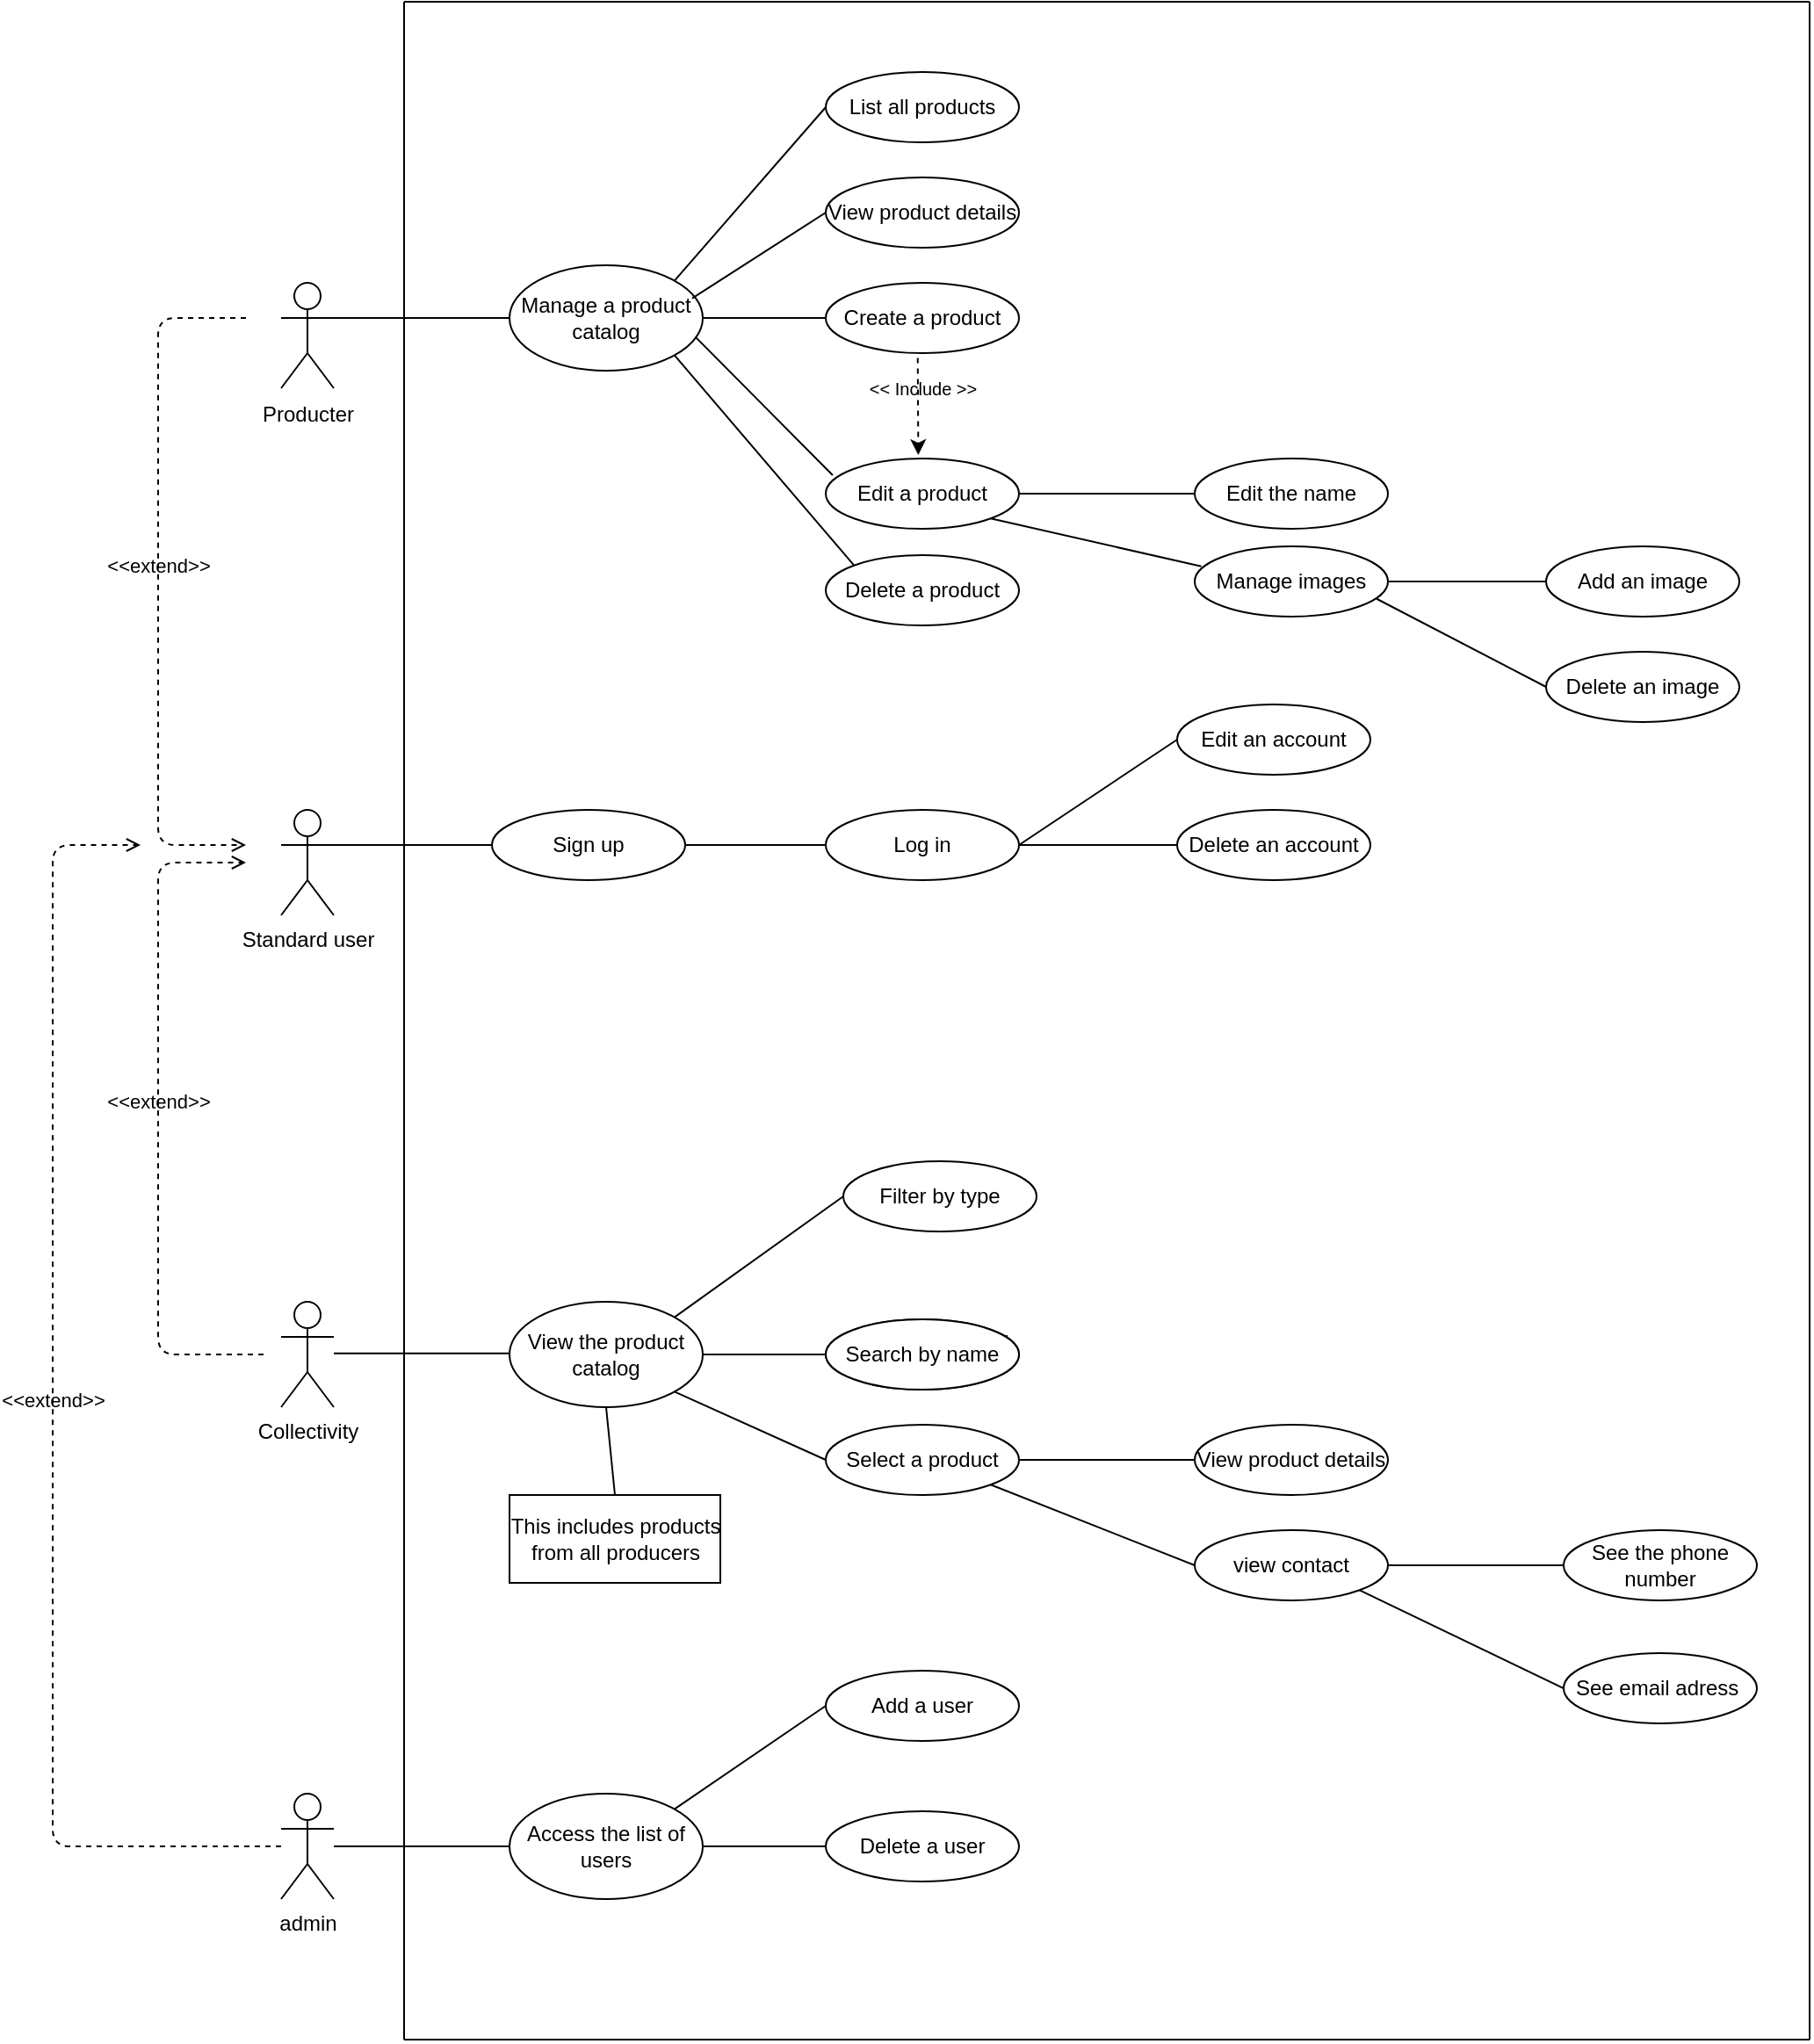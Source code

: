 <mxfile>
    <diagram id="OSmLDwIB5TuyYWbQwFw7" name="Page-1">
        <mxGraphModel dx="2836" dy="1937" grid="1" gridSize="10" guides="1" tooltips="1" connect="1" arrows="1" fold="1" page="1" pageScale="1" pageWidth="850" pageHeight="1100" math="0" shadow="0">
            <root>
                <mxCell id="0"/>
                <mxCell id="1" parent="0"/>
                <mxCell id="2" value="" style="shape=umlActor;verticalLabelPosition=bottom;verticalAlign=top;html=1;outlineConnect=0;" parent="1" vertex="1">
                    <mxGeometry x="-710" y="80" width="30" height="60" as="geometry"/>
                </mxCell>
                <mxCell id="3" value="Standard user" style="shape=umlActor;verticalLabelPosition=bottom;verticalAlign=top;html=1;outlineConnect=0;" parent="1" vertex="1">
                    <mxGeometry x="-710" y="380" width="30" height="60" as="geometry"/>
                </mxCell>
                <mxCell id="4" value="Collectivity" style="shape=umlActor;verticalLabelPosition=bottom;verticalAlign=top;html=1;outlineConnect=0;" parent="1" vertex="1">
                    <mxGeometry x="-710" y="660" width="30" height="60" as="geometry"/>
                </mxCell>
                <mxCell id="7" value="Producter" style="text;html=1;align=center;verticalAlign=middle;resizable=0;points=[];autosize=1;strokeColor=none;fillColor=none;" parent="1" vertex="1">
                    <mxGeometry x="-735" y="140" width="80" height="30" as="geometry"/>
                </mxCell>
                <mxCell id="19" value="" style="endArrow=none;html=1;exitX=1;exitY=0.333;exitDx=0;exitDy=0;exitPerimeter=0;" parent="1" source="3" edge="1">
                    <mxGeometry width="50" height="50" relative="1" as="geometry">
                        <mxPoint x="-480" y="330" as="sourcePoint"/>
                        <mxPoint x="-580.0" y="400" as="targetPoint"/>
                        <Array as="points">
                            <mxPoint x="-650" y="400"/>
                        </Array>
                    </mxGeometry>
                </mxCell>
                <mxCell id="22" value="" style="endArrow=none;html=1;exitX=1;exitY=0.333;exitDx=0;exitDy=0;exitPerimeter=0;" parent="1" source="2" edge="1">
                    <mxGeometry width="50" height="50" relative="1" as="geometry">
                        <mxPoint x="-480" y="330" as="sourcePoint"/>
                        <mxPoint x="-580" y="100" as="targetPoint"/>
                    </mxGeometry>
                </mxCell>
                <mxCell id="25" value="Manage a product catalog" style="ellipse;whiteSpace=wrap;html=1;" parent="1" vertex="1">
                    <mxGeometry x="-580" y="70" width="110" height="60" as="geometry"/>
                </mxCell>
                <mxCell id="26" value="View the product catalog" style="ellipse;whiteSpace=wrap;html=1;" parent="1" vertex="1">
                    <mxGeometry x="-580" y="660" width="110" height="60" as="geometry"/>
                </mxCell>
                <mxCell id="27" value="" style="endArrow=none;html=1;exitX=1;exitY=0.333;exitDx=0;exitDy=0;exitPerimeter=0;" parent="1" edge="1">
                    <mxGeometry width="50" height="50" relative="1" as="geometry">
                        <mxPoint x="-680" y="689.41" as="sourcePoint"/>
                        <mxPoint x="-580" y="689.41" as="targetPoint"/>
                    </mxGeometry>
                </mxCell>
                <mxCell id="29" value="" style="endArrow=none;html=1;exitX=1;exitY=0;exitDx=0;exitDy=0;entryX=0;entryY=0.5;entryDx=0;entryDy=0;" parent="1" source="25" target="30" edge="1">
                    <mxGeometry width="50" height="50" relative="1" as="geometry">
                        <mxPoint x="-475" y="90" as="sourcePoint"/>
                        <mxPoint x="-400" y="40" as="targetPoint"/>
                    </mxGeometry>
                </mxCell>
                <mxCell id="30" value="List all products" style="ellipse;whiteSpace=wrap;html=1;" parent="1" vertex="1">
                    <mxGeometry x="-400" y="-40" width="110" height="40" as="geometry"/>
                </mxCell>
                <mxCell id="31" value="" style="endArrow=none;html=1;exitX=1;exitY=0;exitDx=0;exitDy=0;entryX=0;entryY=0.5;entryDx=0;entryDy=0;" parent="1" target="32" edge="1">
                    <mxGeometry width="50" height="50" relative="1" as="geometry">
                        <mxPoint x="-476.039" y="88.825" as="sourcePoint"/>
                        <mxPoint x="-390" y="80" as="targetPoint"/>
                    </mxGeometry>
                </mxCell>
                <mxCell id="32" value="View product details" style="ellipse;whiteSpace=wrap;html=1;" parent="1" vertex="1">
                    <mxGeometry x="-400" y="20" width="110" height="40" as="geometry"/>
                </mxCell>
                <mxCell id="33" value="" style="endArrow=none;html=1;exitX=1;exitY=0.5;exitDx=0;exitDy=0;entryX=0;entryY=0.5;entryDx=0;entryDy=0;" parent="1" source="25" target="34" edge="1">
                    <mxGeometry width="50" height="50" relative="1" as="geometry">
                        <mxPoint x="-476.039" y="88.825" as="sourcePoint"/>
                        <mxPoint x="-400" y="100" as="targetPoint"/>
                    </mxGeometry>
                </mxCell>
                <mxCell id="34" value="Create a product" style="ellipse;whiteSpace=wrap;html=1;" parent="1" vertex="1">
                    <mxGeometry x="-400" y="80" width="110" height="40" as="geometry"/>
                </mxCell>
                <mxCell id="35" value="" style="endArrow=none;html=1;entryX=0.036;entryY=0.238;entryDx=0;entryDy=0;entryPerimeter=0;exitX=0.961;exitY=0.678;exitDx=0;exitDy=0;exitPerimeter=0;" parent="1" source="25" target="36" edge="1">
                    <mxGeometry width="50" height="50" relative="1" as="geometry">
                        <mxPoint x="-460" y="110" as="sourcePoint"/>
                        <mxPoint x="-400" y="150" as="targetPoint"/>
                    </mxGeometry>
                </mxCell>
                <mxCell id="36" value="Edit a product" style="ellipse;whiteSpace=wrap;html=1;" parent="1" vertex="1">
                    <mxGeometry x="-400" y="180" width="110" height="40" as="geometry"/>
                </mxCell>
                <mxCell id="37" value="" style="endArrow=none;html=1;exitX=1;exitY=1;exitDx=0;exitDy=0;entryX=0;entryY=0;entryDx=0;entryDy=0;" parent="1" source="25" target="38" edge="1">
                    <mxGeometry width="50" height="50" relative="1" as="geometry">
                        <mxPoint x="-472.907" y="129.309" as="sourcePoint"/>
                        <mxPoint x="-420" y="190" as="targetPoint"/>
                    </mxGeometry>
                </mxCell>
                <mxCell id="38" value="Delete a product" style="ellipse;whiteSpace=wrap;html=1;" parent="1" vertex="1">
                    <mxGeometry x="-400" y="235" width="110" height="40" as="geometry"/>
                </mxCell>
                <mxCell id="40" value="" style="endArrow=none;html=1;entryX=0;entryY=0.5;entryDx=0;entryDy=0;" parent="1" source="36" target="41" edge="1">
                    <mxGeometry width="50" height="50" relative="1" as="geometry">
                        <mxPoint x="-300" y="180" as="sourcePoint"/>
                        <mxPoint x="-200" y="140" as="targetPoint"/>
                    </mxGeometry>
                </mxCell>
                <mxCell id="41" value="Edit the name" style="ellipse;whiteSpace=wrap;html=1;" parent="1" vertex="1">
                    <mxGeometry x="-190" y="180" width="110" height="40" as="geometry"/>
                </mxCell>
                <mxCell id="42" value="" style="endArrow=none;html=1;entryX=0.034;entryY=0.285;entryDx=0;entryDy=0;entryPerimeter=0;exitX=1;exitY=1;exitDx=0;exitDy=0;" parent="1" source="36" target="43" edge="1">
                    <mxGeometry width="50" height="50" relative="1" as="geometry">
                        <mxPoint x="-300" y="180" as="sourcePoint"/>
                        <mxPoint x="-220" y="200" as="targetPoint"/>
                    </mxGeometry>
                </mxCell>
                <mxCell id="43" value="Manage images" style="ellipse;whiteSpace=wrap;html=1;" parent="1" vertex="1">
                    <mxGeometry x="-190" y="230" width="110" height="40" as="geometry"/>
                </mxCell>
                <mxCell id="45" value="" style="endArrow=none;html=1;entryX=0;entryY=0.5;entryDx=0;entryDy=0;exitX=1;exitY=0.5;exitDx=0;exitDy=0;" parent="1" source="43" target="46" edge="1">
                    <mxGeometry width="50" height="50" relative="1" as="geometry">
                        <mxPoint x="-70" y="240" as="sourcePoint"/>
                        <mxPoint x="10" y="239" as="targetPoint"/>
                    </mxGeometry>
                </mxCell>
                <mxCell id="46" value="Add an image" style="ellipse;whiteSpace=wrap;html=1;" parent="1" vertex="1">
                    <mxGeometry x="10" y="230" width="110" height="40" as="geometry"/>
                </mxCell>
                <mxCell id="47" value="" style="endArrow=none;html=1;exitX=0.942;exitY=0.747;exitDx=0;exitDy=0;exitPerimeter=0;entryX=0;entryY=0.5;entryDx=0;entryDy=0;" parent="1" source="43" target="48" edge="1">
                    <mxGeometry width="50" height="50" relative="1" as="geometry">
                        <mxPoint x="-70" y="250" as="sourcePoint"/>
                        <mxPoint x="10" y="290" as="targetPoint"/>
                    </mxGeometry>
                </mxCell>
                <mxCell id="48" value="Delete an image" style="ellipse;whiteSpace=wrap;html=1;" parent="1" vertex="1">
                    <mxGeometry x="10" y="290" width="110" height="40" as="geometry"/>
                </mxCell>
                <mxCell id="51" value="&lt;font style=&quot;font-size: 10px;&quot;&gt;&amp;lt;&amp;lt; Include &amp;gt;&amp;gt;&lt;/font&gt;" style="text;html=1;align=center;verticalAlign=middle;resizable=0;points=[];autosize=1;strokeColor=none;fillColor=none;strokeWidth=0;spacing=0;" parent="1" vertex="1">
                    <mxGeometry x="-385" y="130" width="80" height="20" as="geometry"/>
                </mxCell>
                <mxCell id="55" value="" style="endArrow=classic;html=1;fontSize=10;exitX=0.476;exitY=1.069;exitDx=0;exitDy=0;exitPerimeter=0;entryX=0.479;entryY=-0.049;entryDx=0;entryDy=0;entryPerimeter=0;dashed=1;" parent="1" source="34" target="36" edge="1">
                    <mxGeometry width="50" height="50" relative="1" as="geometry">
                        <mxPoint x="-310" y="160" as="sourcePoint"/>
                        <mxPoint x="-260" y="110" as="targetPoint"/>
                    </mxGeometry>
                </mxCell>
                <mxCell id="60" value="" style="endArrow=none;html=1;entryX=0;entryY=0.5;entryDx=0;entryDy=0;exitX=0;exitY=0.5;exitDx=0;exitDy=0;" parent="1" source="63" target="61" edge="1">
                    <mxGeometry width="50" height="50" relative="1" as="geometry">
                        <mxPoint x="-590" y="400" as="sourcePoint"/>
                        <mxPoint x="-400" y="350" as="targetPoint"/>
                    </mxGeometry>
                </mxCell>
                <mxCell id="62" value="" style="endArrow=none;html=1;entryX=0;entryY=0.5;entryDx=0;entryDy=0;startArrow=none;" parent="1" source="61" target="63" edge="1">
                    <mxGeometry width="50" height="50" relative="1" as="geometry">
                        <mxPoint x="-590" y="400" as="sourcePoint"/>
                        <mxPoint x="-400" y="400" as="targetPoint"/>
                    </mxGeometry>
                </mxCell>
                <mxCell id="63" value="Log in" style="ellipse;whiteSpace=wrap;html=1;" parent="1" vertex="1">
                    <mxGeometry x="-400" y="380" width="110" height="40" as="geometry"/>
                </mxCell>
                <mxCell id="64" value="" style="endArrow=none;html=1;exitX=1;exitY=0.5;exitDx=0;exitDy=0;entryX=0;entryY=0.5;entryDx=0;entryDy=0;" parent="1" source="63" target="65" edge="1">
                    <mxGeometry width="50" height="50" relative="1" as="geometry">
                        <mxPoint x="-496" y="425" as="sourcePoint"/>
                        <mxPoint x="-400" y="460" as="targetPoint"/>
                    </mxGeometry>
                </mxCell>
                <mxCell id="65" value="Edit an account" style="ellipse;whiteSpace=wrap;html=1;" parent="1" vertex="1">
                    <mxGeometry x="-200" y="320" width="110" height="40" as="geometry"/>
                </mxCell>
                <mxCell id="66" value="" style="endArrow=none;html=1;exitX=1;exitY=0.5;exitDx=0;exitDy=0;entryX=0;entryY=0.5;entryDx=0;entryDy=0;" parent="1" source="26" target="67" edge="1">
                    <mxGeometry width="50" height="50" relative="1" as="geometry">
                        <mxPoint x="-471.109" y="678.787" as="sourcePoint"/>
                        <mxPoint x="-400" y="690" as="targetPoint"/>
                        <Array as="points">
                            <mxPoint x="-440" y="690"/>
                        </Array>
                    </mxGeometry>
                </mxCell>
                <mxCell id="67" value="List the products" style="ellipse;whiteSpace=wrap;html=1;" parent="1" vertex="1">
                    <mxGeometry x="-400" y="670" width="110" height="40" as="geometry"/>
                </mxCell>
                <mxCell id="69" value="" style="endArrow=none;html=1;entryX=0;entryY=0.5;entryDx=0;entryDy=0;exitX=1;exitY=1;exitDx=0;exitDy=0;" parent="1" source="26" target="70" edge="1">
                    <mxGeometry width="50" height="50" relative="1" as="geometry">
                        <mxPoint x="-481" y="710" as="sourcePoint"/>
                        <mxPoint x="-410" y="740" as="targetPoint"/>
                    </mxGeometry>
                </mxCell>
                <mxCell id="70" value="Select a product" style="ellipse;whiteSpace=wrap;html=1;" parent="1" vertex="1">
                    <mxGeometry x="-400" y="730" width="110" height="40" as="geometry"/>
                </mxCell>
                <mxCell id="72" value="" style="endArrow=none;html=1;exitX=0.941;exitY=0.236;exitDx=0;exitDy=0;exitPerimeter=0;entryX=0;entryY=0.5;entryDx=0;entryDy=0;" parent="1" source="67" target="73" edge="1">
                    <mxGeometry width="50" height="50" relative="1" as="geometry">
                        <mxPoint x="-289.999" y="681.213" as="sourcePoint"/>
                        <mxPoint x="-190" y="630" as="targetPoint"/>
                    </mxGeometry>
                </mxCell>
                <mxCell id="73" value="Search by name" style="ellipse;whiteSpace=wrap;html=1;" parent="1" vertex="1">
                    <mxGeometry x="-400" y="670" width="110" height="40" as="geometry"/>
                </mxCell>
                <mxCell id="74" value="" style="endArrow=none;html=1;entryX=0;entryY=0.5;entryDx=0;entryDy=0;exitX=1;exitY=0;exitDx=0;exitDy=0;" parent="1" source="26" target="75" edge="1">
                    <mxGeometry width="50" height="50" relative="1" as="geometry">
                        <mxPoint x="-270" y="690" as="sourcePoint"/>
                        <mxPoint x="-190" y="689" as="targetPoint"/>
                    </mxGeometry>
                </mxCell>
                <mxCell id="75" value="Filter by type" style="ellipse;whiteSpace=wrap;html=1;" parent="1" vertex="1">
                    <mxGeometry x="-390" y="580" width="110" height="40" as="geometry"/>
                </mxCell>
                <mxCell id="76" value="" style="endArrow=none;html=1;entryX=0;entryY=0.5;entryDx=0;entryDy=0;exitX=1;exitY=0.5;exitDx=0;exitDy=0;" parent="1" source="70" target="77" edge="1">
                    <mxGeometry width="50" height="50" relative="1" as="geometry">
                        <mxPoint x="-270" y="750" as="sourcePoint"/>
                        <mxPoint x="-190" y="750" as="targetPoint"/>
                    </mxGeometry>
                </mxCell>
                <mxCell id="77" value="View product details" style="ellipse;whiteSpace=wrap;html=1;" parent="1" vertex="1">
                    <mxGeometry x="-190" y="730" width="110" height="40" as="geometry"/>
                </mxCell>
                <mxCell id="78" value="" style="endArrow=none;html=1;exitX=1;exitY=1;exitDx=0;exitDy=0;entryX=0;entryY=0.5;entryDx=0;entryDy=0;" parent="1" source="70" target="79" edge="1">
                    <mxGeometry width="50" height="50" relative="1" as="geometry">
                        <mxPoint x="-290" y="769" as="sourcePoint"/>
                        <mxPoint x="-190" y="800" as="targetPoint"/>
                    </mxGeometry>
                </mxCell>
                <mxCell id="79" value="view contact" style="ellipse;whiteSpace=wrap;html=1;" parent="1" vertex="1">
                    <mxGeometry x="-190" y="790" width="110" height="40" as="geometry"/>
                </mxCell>
                <mxCell id="80" value="" style="endArrow=none;html=1;entryX=0;entryY=0.5;entryDx=0;entryDy=0;" parent="1" source="79" target="81" edge="1">
                    <mxGeometry width="50" height="50" relative="1" as="geometry">
                        <mxPoint x="-80" y="809.41" as="sourcePoint"/>
                        <mxPoint x="20" y="809.41" as="targetPoint"/>
                    </mxGeometry>
                </mxCell>
                <mxCell id="81" value="See the phone number" style="ellipse;whiteSpace=wrap;html=1;" parent="1" vertex="1">
                    <mxGeometry x="20" y="790" width="110" height="40" as="geometry"/>
                </mxCell>
                <mxCell id="82" value="" style="endArrow=none;html=1;exitX=1;exitY=1;exitDx=0;exitDy=0;entryX=0;entryY=0.5;entryDx=0;entryDy=0;" parent="1" source="79" target="83" edge="1">
                    <mxGeometry width="50" height="50" relative="1" as="geometry">
                        <mxPoint x="-70" y="820" as="sourcePoint"/>
                        <mxPoint x="20" y="880" as="targetPoint"/>
                    </mxGeometry>
                </mxCell>
                <mxCell id="83" value="See email adress&amp;nbsp;" style="ellipse;whiteSpace=wrap;html=1;" parent="1" vertex="1">
                    <mxGeometry x="20" y="860" width="110" height="40" as="geometry"/>
                </mxCell>
                <mxCell id="85" value="admin" style="shape=umlActor;verticalLabelPosition=bottom;verticalAlign=top;html=1;outlineConnect=0;" parent="1" vertex="1">
                    <mxGeometry x="-710" y="940" width="30" height="60" as="geometry"/>
                </mxCell>
                <mxCell id="86" value="&amp;lt;&amp;lt;extend&amp;gt;&amp;gt;" style="html=1;verticalAlign=bottom;labelBackgroundColor=none;endArrow=open;endFill=0;dashed=1;" parent="1" edge="1" source="85">
                    <mxGeometry width="160" relative="1" as="geometry">
                        <mxPoint x="-710" y="980" as="sourcePoint"/>
                        <mxPoint x="-790" y="400" as="targetPoint"/>
                        <Array as="points">
                            <mxPoint x="-840" y="970"/>
                            <mxPoint x="-840" y="400"/>
                        </Array>
                    </mxGeometry>
                </mxCell>
                <mxCell id="90" value="&amp;lt;&amp;lt;extend&amp;gt;&amp;gt;" style="html=1;verticalAlign=bottom;labelBackgroundColor=none;endArrow=open;endFill=0;dashed=1;" parent="1" edge="1">
                    <mxGeometry width="160" relative="1" as="geometry">
                        <mxPoint x="-720" y="690" as="sourcePoint"/>
                        <mxPoint x="-730" y="410" as="targetPoint"/>
                        <Array as="points">
                            <mxPoint x="-780" y="690"/>
                            <mxPoint x="-780" y="410"/>
                        </Array>
                    </mxGeometry>
                </mxCell>
                <mxCell id="91" value="&amp;lt;&amp;lt;extend&amp;gt;&amp;gt;" style="html=1;verticalAlign=bottom;labelBackgroundColor=none;endArrow=open;endFill=0;dashed=1;" parent="1" edge="1">
                    <mxGeometry width="160" relative="1" as="geometry">
                        <mxPoint x="-730" y="100" as="sourcePoint"/>
                        <mxPoint x="-730" y="400" as="targetPoint"/>
                        <Array as="points">
                            <mxPoint x="-780" y="100"/>
                            <mxPoint x="-780" y="400"/>
                        </Array>
                    </mxGeometry>
                </mxCell>
                <mxCell id="92" value="This includes products &lt;br&gt;from all producers" style="html=1;" parent="1" vertex="1">
                    <mxGeometry x="-580" y="770" width="120" height="50" as="geometry"/>
                </mxCell>
                <mxCell id="94" value="" style="endArrow=none;html=1;exitX=0.5;exitY=0;exitDx=0;exitDy=0;entryX=0.5;entryY=1;entryDx=0;entryDy=0;" parent="1" source="92" target="26" edge="1">
                    <mxGeometry width="50" height="50" relative="1" as="geometry">
                        <mxPoint x="-450" y="910" as="sourcePoint"/>
                        <mxPoint x="-400" y="860" as="targetPoint"/>
                    </mxGeometry>
                </mxCell>
                <mxCell id="95" value="Access the list of users" style="ellipse;whiteSpace=wrap;html=1;" parent="1" vertex="1">
                    <mxGeometry x="-580" y="940" width="110" height="60" as="geometry"/>
                </mxCell>
                <mxCell id="96" value="" style="endArrow=none;html=1;entryX=0;entryY=0.5;entryDx=0;entryDy=0;" parent="1" source="85" target="95" edge="1">
                    <mxGeometry width="50" height="50" relative="1" as="geometry">
                        <mxPoint x="-680" y="980" as="sourcePoint"/>
                        <mxPoint x="-570" y="980" as="targetPoint"/>
                        <Array as="points">
                            <mxPoint x="-620" y="970"/>
                        </Array>
                    </mxGeometry>
                </mxCell>
                <mxCell id="97" value="Add a user" style="ellipse;whiteSpace=wrap;html=1;" parent="1" vertex="1">
                    <mxGeometry x="-400" y="870" width="110" height="40" as="geometry"/>
                </mxCell>
                <mxCell id="98" value="" style="endArrow=none;html=1;entryX=0;entryY=0.5;entryDx=0;entryDy=0;exitX=1;exitY=0;exitDx=0;exitDy=0;" parent="1" source="95" target="97" edge="1">
                    <mxGeometry width="50" height="50" relative="1" as="geometry">
                        <mxPoint x="-480.0" y="950" as="sourcePoint"/>
                        <mxPoint x="-400" y="860" as="targetPoint"/>
                    </mxGeometry>
                </mxCell>
                <mxCell id="99" value="Delete a user" style="ellipse;whiteSpace=wrap;html=1;" parent="1" vertex="1">
                    <mxGeometry x="-400" y="950" width="110" height="40" as="geometry"/>
                </mxCell>
                <mxCell id="100" value="" style="endArrow=none;html=1;entryX=0;entryY=0.5;entryDx=0;entryDy=0;" parent="1" target="99" edge="1">
                    <mxGeometry width="50" height="50" relative="1" as="geometry">
                        <mxPoint x="-470" y="970" as="sourcePoint"/>
                        <mxPoint x="-390.0" y="900" as="targetPoint"/>
                    </mxGeometry>
                </mxCell>
                <mxCell id="101" value="" style="endArrow=none;html=1;entryX=0;entryY=0.5;entryDx=0;entryDy=0;" parent="1" target="61" edge="1">
                    <mxGeometry width="50" height="50" relative="1" as="geometry">
                        <mxPoint x="-590" y="400" as="sourcePoint"/>
                        <mxPoint x="-400.0" y="400" as="targetPoint"/>
                    </mxGeometry>
                </mxCell>
                <mxCell id="61" value="Sign up" style="ellipse;whiteSpace=wrap;html=1;" parent="1" vertex="1">
                    <mxGeometry x="-590" y="380" width="110" height="40" as="geometry"/>
                </mxCell>
                <mxCell id="102" value="Delete an account" style="ellipse;whiteSpace=wrap;html=1;" parent="1" vertex="1">
                    <mxGeometry x="-200" y="380" width="110" height="40" as="geometry"/>
                </mxCell>
                <mxCell id="103" value="" style="endArrow=none;html=1;exitX=1;exitY=0.5;exitDx=0;exitDy=0;entryX=0;entryY=0.5;entryDx=0;entryDy=0;" parent="1" source="63" target="102" edge="1">
                    <mxGeometry width="50" height="50" relative="1" as="geometry">
                        <mxPoint x="-280.0" y="410" as="sourcePoint"/>
                        <mxPoint x="-190.0" y="350" as="targetPoint"/>
                    </mxGeometry>
                </mxCell>
                <mxCell id="107" value="" style="endArrow=none;html=1;" parent="1" edge="1">
                    <mxGeometry width="50" height="50" relative="1" as="geometry">
                        <mxPoint x="-640" y="1080" as="sourcePoint"/>
                        <mxPoint x="-640" y="-80" as="targetPoint"/>
                    </mxGeometry>
                </mxCell>
                <mxCell id="109" value="" style="endArrow=none;html=1;" parent="1" edge="1">
                    <mxGeometry width="50" height="50" relative="1" as="geometry">
                        <mxPoint x="-640" y="1080" as="sourcePoint"/>
                        <mxPoint x="160" y="1080" as="targetPoint"/>
                    </mxGeometry>
                </mxCell>
                <mxCell id="111" value="" style="endArrow=none;html=1;" parent="1" edge="1">
                    <mxGeometry width="50" height="50" relative="1" as="geometry">
                        <mxPoint x="-640" y="-80" as="sourcePoint"/>
                        <mxPoint x="160" y="-80" as="targetPoint"/>
                    </mxGeometry>
                </mxCell>
                <mxCell id="113" value="" style="endArrow=none;html=1;" parent="1" edge="1">
                    <mxGeometry width="50" height="50" relative="1" as="geometry">
                        <mxPoint x="160" y="1080" as="sourcePoint"/>
                        <mxPoint x="160" y="-80" as="targetPoint"/>
                    </mxGeometry>
                </mxCell>
            </root>
        </mxGraphModel>
    </diagram>
</mxfile>